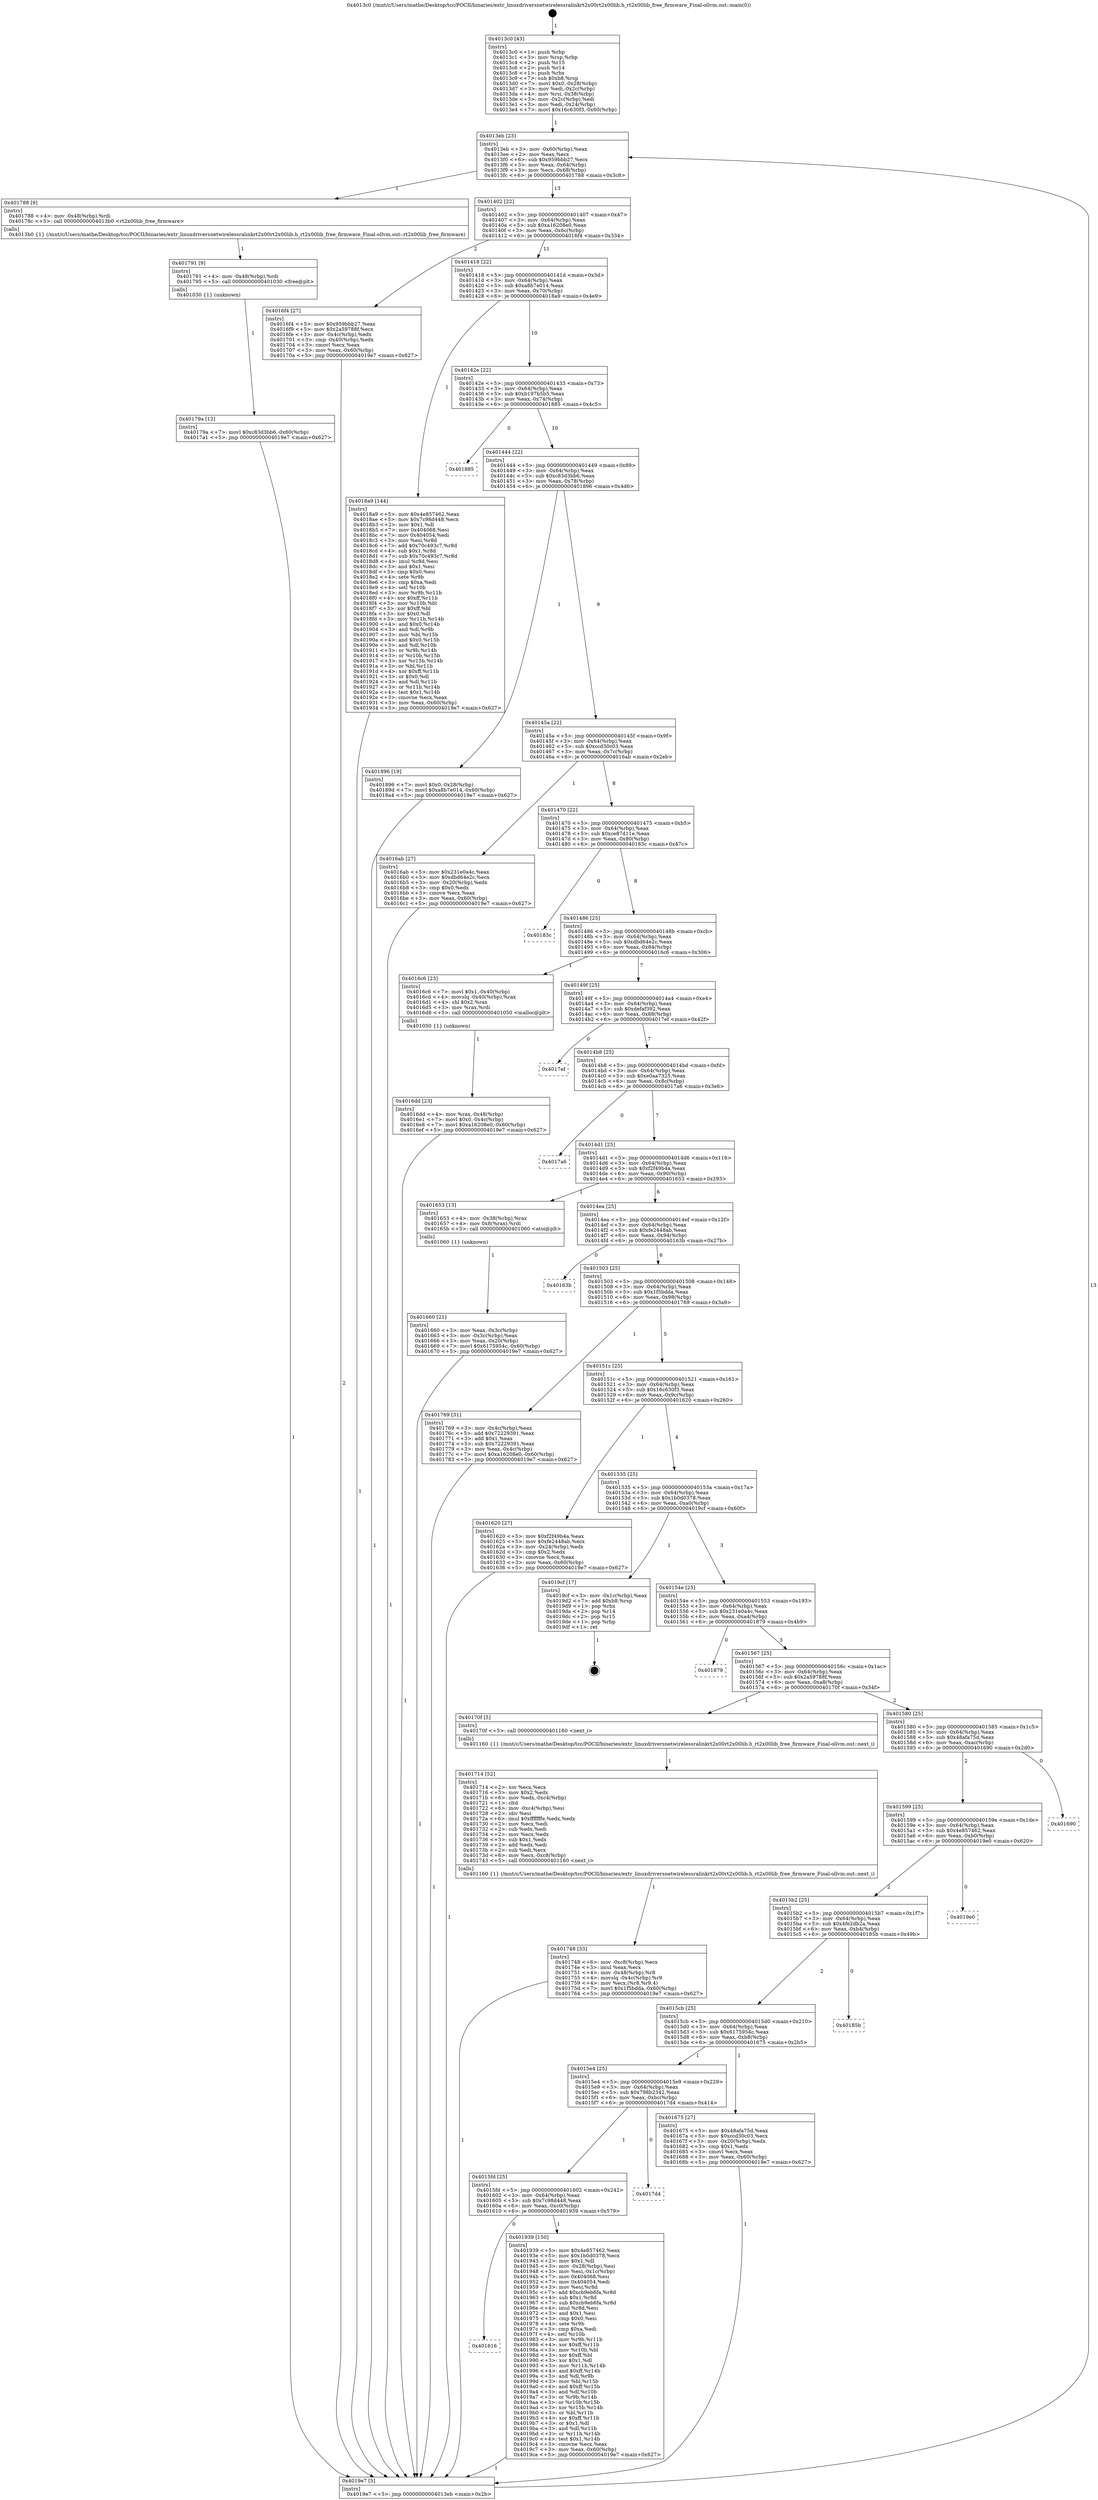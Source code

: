 digraph "0x4013c0" {
  label = "0x4013c0 (/mnt/c/Users/mathe/Desktop/tcc/POCII/binaries/extr_linuxdriversnetwirelessralinkrt2x00rt2x00lib.h_rt2x00lib_free_firmware_Final-ollvm.out::main(0))"
  labelloc = "t"
  node[shape=record]

  Entry [label="",width=0.3,height=0.3,shape=circle,fillcolor=black,style=filled]
  "0x4013eb" [label="{
     0x4013eb [23]\l
     | [instrs]\l
     &nbsp;&nbsp;0x4013eb \<+3\>: mov -0x60(%rbp),%eax\l
     &nbsp;&nbsp;0x4013ee \<+2\>: mov %eax,%ecx\l
     &nbsp;&nbsp;0x4013f0 \<+6\>: sub $0x959bbb27,%ecx\l
     &nbsp;&nbsp;0x4013f6 \<+3\>: mov %eax,-0x64(%rbp)\l
     &nbsp;&nbsp;0x4013f9 \<+3\>: mov %ecx,-0x68(%rbp)\l
     &nbsp;&nbsp;0x4013fc \<+6\>: je 0000000000401788 \<main+0x3c8\>\l
  }"]
  "0x401788" [label="{
     0x401788 [9]\l
     | [instrs]\l
     &nbsp;&nbsp;0x401788 \<+4\>: mov -0x48(%rbp),%rdi\l
     &nbsp;&nbsp;0x40178c \<+5\>: call 00000000004013b0 \<rt2x00lib_free_firmware\>\l
     | [calls]\l
     &nbsp;&nbsp;0x4013b0 \{1\} (/mnt/c/Users/mathe/Desktop/tcc/POCII/binaries/extr_linuxdriversnetwirelessralinkrt2x00rt2x00lib.h_rt2x00lib_free_firmware_Final-ollvm.out::rt2x00lib_free_firmware)\l
  }"]
  "0x401402" [label="{
     0x401402 [22]\l
     | [instrs]\l
     &nbsp;&nbsp;0x401402 \<+5\>: jmp 0000000000401407 \<main+0x47\>\l
     &nbsp;&nbsp;0x401407 \<+3\>: mov -0x64(%rbp),%eax\l
     &nbsp;&nbsp;0x40140a \<+5\>: sub $0xa16208e0,%eax\l
     &nbsp;&nbsp;0x40140f \<+3\>: mov %eax,-0x6c(%rbp)\l
     &nbsp;&nbsp;0x401412 \<+6\>: je 00000000004016f4 \<main+0x334\>\l
  }"]
  Exit [label="",width=0.3,height=0.3,shape=circle,fillcolor=black,style=filled,peripheries=2]
  "0x4016f4" [label="{
     0x4016f4 [27]\l
     | [instrs]\l
     &nbsp;&nbsp;0x4016f4 \<+5\>: mov $0x959bbb27,%eax\l
     &nbsp;&nbsp;0x4016f9 \<+5\>: mov $0x2a59788f,%ecx\l
     &nbsp;&nbsp;0x4016fe \<+3\>: mov -0x4c(%rbp),%edx\l
     &nbsp;&nbsp;0x401701 \<+3\>: cmp -0x40(%rbp),%edx\l
     &nbsp;&nbsp;0x401704 \<+3\>: cmovl %ecx,%eax\l
     &nbsp;&nbsp;0x401707 \<+3\>: mov %eax,-0x60(%rbp)\l
     &nbsp;&nbsp;0x40170a \<+5\>: jmp 00000000004019e7 \<main+0x627\>\l
  }"]
  "0x401418" [label="{
     0x401418 [22]\l
     | [instrs]\l
     &nbsp;&nbsp;0x401418 \<+5\>: jmp 000000000040141d \<main+0x5d\>\l
     &nbsp;&nbsp;0x40141d \<+3\>: mov -0x64(%rbp),%eax\l
     &nbsp;&nbsp;0x401420 \<+5\>: sub $0xa8b7e014,%eax\l
     &nbsp;&nbsp;0x401425 \<+3\>: mov %eax,-0x70(%rbp)\l
     &nbsp;&nbsp;0x401428 \<+6\>: je 00000000004018a9 \<main+0x4e9\>\l
  }"]
  "0x401616" [label="{
     0x401616\l
  }", style=dashed]
  "0x4018a9" [label="{
     0x4018a9 [144]\l
     | [instrs]\l
     &nbsp;&nbsp;0x4018a9 \<+5\>: mov $0x4e857462,%eax\l
     &nbsp;&nbsp;0x4018ae \<+5\>: mov $0x7c98d448,%ecx\l
     &nbsp;&nbsp;0x4018b3 \<+2\>: mov $0x1,%dl\l
     &nbsp;&nbsp;0x4018b5 \<+7\>: mov 0x404068,%esi\l
     &nbsp;&nbsp;0x4018bc \<+7\>: mov 0x404054,%edi\l
     &nbsp;&nbsp;0x4018c3 \<+3\>: mov %esi,%r8d\l
     &nbsp;&nbsp;0x4018c6 \<+7\>: add $0x70c493c7,%r8d\l
     &nbsp;&nbsp;0x4018cd \<+4\>: sub $0x1,%r8d\l
     &nbsp;&nbsp;0x4018d1 \<+7\>: sub $0x70c493c7,%r8d\l
     &nbsp;&nbsp;0x4018d8 \<+4\>: imul %r8d,%esi\l
     &nbsp;&nbsp;0x4018dc \<+3\>: and $0x1,%esi\l
     &nbsp;&nbsp;0x4018df \<+3\>: cmp $0x0,%esi\l
     &nbsp;&nbsp;0x4018e2 \<+4\>: sete %r9b\l
     &nbsp;&nbsp;0x4018e6 \<+3\>: cmp $0xa,%edi\l
     &nbsp;&nbsp;0x4018e9 \<+4\>: setl %r10b\l
     &nbsp;&nbsp;0x4018ed \<+3\>: mov %r9b,%r11b\l
     &nbsp;&nbsp;0x4018f0 \<+4\>: xor $0xff,%r11b\l
     &nbsp;&nbsp;0x4018f4 \<+3\>: mov %r10b,%bl\l
     &nbsp;&nbsp;0x4018f7 \<+3\>: xor $0xff,%bl\l
     &nbsp;&nbsp;0x4018fa \<+3\>: xor $0x0,%dl\l
     &nbsp;&nbsp;0x4018fd \<+3\>: mov %r11b,%r14b\l
     &nbsp;&nbsp;0x401900 \<+4\>: and $0x0,%r14b\l
     &nbsp;&nbsp;0x401904 \<+3\>: and %dl,%r9b\l
     &nbsp;&nbsp;0x401907 \<+3\>: mov %bl,%r15b\l
     &nbsp;&nbsp;0x40190a \<+4\>: and $0x0,%r15b\l
     &nbsp;&nbsp;0x40190e \<+3\>: and %dl,%r10b\l
     &nbsp;&nbsp;0x401911 \<+3\>: or %r9b,%r14b\l
     &nbsp;&nbsp;0x401914 \<+3\>: or %r10b,%r15b\l
     &nbsp;&nbsp;0x401917 \<+3\>: xor %r15b,%r14b\l
     &nbsp;&nbsp;0x40191a \<+3\>: or %bl,%r11b\l
     &nbsp;&nbsp;0x40191d \<+4\>: xor $0xff,%r11b\l
     &nbsp;&nbsp;0x401921 \<+3\>: or $0x0,%dl\l
     &nbsp;&nbsp;0x401924 \<+3\>: and %dl,%r11b\l
     &nbsp;&nbsp;0x401927 \<+3\>: or %r11b,%r14b\l
     &nbsp;&nbsp;0x40192a \<+4\>: test $0x1,%r14b\l
     &nbsp;&nbsp;0x40192e \<+3\>: cmovne %ecx,%eax\l
     &nbsp;&nbsp;0x401931 \<+3\>: mov %eax,-0x60(%rbp)\l
     &nbsp;&nbsp;0x401934 \<+5\>: jmp 00000000004019e7 \<main+0x627\>\l
  }"]
  "0x40142e" [label="{
     0x40142e [22]\l
     | [instrs]\l
     &nbsp;&nbsp;0x40142e \<+5\>: jmp 0000000000401433 \<main+0x73\>\l
     &nbsp;&nbsp;0x401433 \<+3\>: mov -0x64(%rbp),%eax\l
     &nbsp;&nbsp;0x401436 \<+5\>: sub $0xb197b5b5,%eax\l
     &nbsp;&nbsp;0x40143b \<+3\>: mov %eax,-0x74(%rbp)\l
     &nbsp;&nbsp;0x40143e \<+6\>: je 0000000000401885 \<main+0x4c5\>\l
  }"]
  "0x401939" [label="{
     0x401939 [150]\l
     | [instrs]\l
     &nbsp;&nbsp;0x401939 \<+5\>: mov $0x4e857462,%eax\l
     &nbsp;&nbsp;0x40193e \<+5\>: mov $0x1b0d0378,%ecx\l
     &nbsp;&nbsp;0x401943 \<+2\>: mov $0x1,%dl\l
     &nbsp;&nbsp;0x401945 \<+3\>: mov -0x28(%rbp),%esi\l
     &nbsp;&nbsp;0x401948 \<+3\>: mov %esi,-0x1c(%rbp)\l
     &nbsp;&nbsp;0x40194b \<+7\>: mov 0x404068,%esi\l
     &nbsp;&nbsp;0x401952 \<+7\>: mov 0x404054,%edi\l
     &nbsp;&nbsp;0x401959 \<+3\>: mov %esi,%r8d\l
     &nbsp;&nbsp;0x40195c \<+7\>: add $0xcb9eb6fa,%r8d\l
     &nbsp;&nbsp;0x401963 \<+4\>: sub $0x1,%r8d\l
     &nbsp;&nbsp;0x401967 \<+7\>: sub $0xcb9eb6fa,%r8d\l
     &nbsp;&nbsp;0x40196e \<+4\>: imul %r8d,%esi\l
     &nbsp;&nbsp;0x401972 \<+3\>: and $0x1,%esi\l
     &nbsp;&nbsp;0x401975 \<+3\>: cmp $0x0,%esi\l
     &nbsp;&nbsp;0x401978 \<+4\>: sete %r9b\l
     &nbsp;&nbsp;0x40197c \<+3\>: cmp $0xa,%edi\l
     &nbsp;&nbsp;0x40197f \<+4\>: setl %r10b\l
     &nbsp;&nbsp;0x401983 \<+3\>: mov %r9b,%r11b\l
     &nbsp;&nbsp;0x401986 \<+4\>: xor $0xff,%r11b\l
     &nbsp;&nbsp;0x40198a \<+3\>: mov %r10b,%bl\l
     &nbsp;&nbsp;0x40198d \<+3\>: xor $0xff,%bl\l
     &nbsp;&nbsp;0x401990 \<+3\>: xor $0x1,%dl\l
     &nbsp;&nbsp;0x401993 \<+3\>: mov %r11b,%r14b\l
     &nbsp;&nbsp;0x401996 \<+4\>: and $0xff,%r14b\l
     &nbsp;&nbsp;0x40199a \<+3\>: and %dl,%r9b\l
     &nbsp;&nbsp;0x40199d \<+3\>: mov %bl,%r15b\l
     &nbsp;&nbsp;0x4019a0 \<+4\>: and $0xff,%r15b\l
     &nbsp;&nbsp;0x4019a4 \<+3\>: and %dl,%r10b\l
     &nbsp;&nbsp;0x4019a7 \<+3\>: or %r9b,%r14b\l
     &nbsp;&nbsp;0x4019aa \<+3\>: or %r10b,%r15b\l
     &nbsp;&nbsp;0x4019ad \<+3\>: xor %r15b,%r14b\l
     &nbsp;&nbsp;0x4019b0 \<+3\>: or %bl,%r11b\l
     &nbsp;&nbsp;0x4019b3 \<+4\>: xor $0xff,%r11b\l
     &nbsp;&nbsp;0x4019b7 \<+3\>: or $0x1,%dl\l
     &nbsp;&nbsp;0x4019ba \<+3\>: and %dl,%r11b\l
     &nbsp;&nbsp;0x4019bd \<+3\>: or %r11b,%r14b\l
     &nbsp;&nbsp;0x4019c0 \<+4\>: test $0x1,%r14b\l
     &nbsp;&nbsp;0x4019c4 \<+3\>: cmovne %ecx,%eax\l
     &nbsp;&nbsp;0x4019c7 \<+3\>: mov %eax,-0x60(%rbp)\l
     &nbsp;&nbsp;0x4019ca \<+5\>: jmp 00000000004019e7 \<main+0x627\>\l
  }"]
  "0x401885" [label="{
     0x401885\l
  }", style=dashed]
  "0x401444" [label="{
     0x401444 [22]\l
     | [instrs]\l
     &nbsp;&nbsp;0x401444 \<+5\>: jmp 0000000000401449 \<main+0x89\>\l
     &nbsp;&nbsp;0x401449 \<+3\>: mov -0x64(%rbp),%eax\l
     &nbsp;&nbsp;0x40144c \<+5\>: sub $0xc83d3bb6,%eax\l
     &nbsp;&nbsp;0x401451 \<+3\>: mov %eax,-0x78(%rbp)\l
     &nbsp;&nbsp;0x401454 \<+6\>: je 0000000000401896 \<main+0x4d6\>\l
  }"]
  "0x4015fd" [label="{
     0x4015fd [25]\l
     | [instrs]\l
     &nbsp;&nbsp;0x4015fd \<+5\>: jmp 0000000000401602 \<main+0x242\>\l
     &nbsp;&nbsp;0x401602 \<+3\>: mov -0x64(%rbp),%eax\l
     &nbsp;&nbsp;0x401605 \<+5\>: sub $0x7c98d448,%eax\l
     &nbsp;&nbsp;0x40160a \<+6\>: mov %eax,-0xc0(%rbp)\l
     &nbsp;&nbsp;0x401610 \<+6\>: je 0000000000401939 \<main+0x579\>\l
  }"]
  "0x401896" [label="{
     0x401896 [19]\l
     | [instrs]\l
     &nbsp;&nbsp;0x401896 \<+7\>: movl $0x0,-0x28(%rbp)\l
     &nbsp;&nbsp;0x40189d \<+7\>: movl $0xa8b7e014,-0x60(%rbp)\l
     &nbsp;&nbsp;0x4018a4 \<+5\>: jmp 00000000004019e7 \<main+0x627\>\l
  }"]
  "0x40145a" [label="{
     0x40145a [22]\l
     | [instrs]\l
     &nbsp;&nbsp;0x40145a \<+5\>: jmp 000000000040145f \<main+0x9f\>\l
     &nbsp;&nbsp;0x40145f \<+3\>: mov -0x64(%rbp),%eax\l
     &nbsp;&nbsp;0x401462 \<+5\>: sub $0xccd30c03,%eax\l
     &nbsp;&nbsp;0x401467 \<+3\>: mov %eax,-0x7c(%rbp)\l
     &nbsp;&nbsp;0x40146a \<+6\>: je 00000000004016ab \<main+0x2eb\>\l
  }"]
  "0x4017d4" [label="{
     0x4017d4\l
  }", style=dashed]
  "0x4016ab" [label="{
     0x4016ab [27]\l
     | [instrs]\l
     &nbsp;&nbsp;0x4016ab \<+5\>: mov $0x231e0a4c,%eax\l
     &nbsp;&nbsp;0x4016b0 \<+5\>: mov $0xdbd64e2c,%ecx\l
     &nbsp;&nbsp;0x4016b5 \<+3\>: mov -0x20(%rbp),%edx\l
     &nbsp;&nbsp;0x4016b8 \<+3\>: cmp $0x0,%edx\l
     &nbsp;&nbsp;0x4016bb \<+3\>: cmove %ecx,%eax\l
     &nbsp;&nbsp;0x4016be \<+3\>: mov %eax,-0x60(%rbp)\l
     &nbsp;&nbsp;0x4016c1 \<+5\>: jmp 00000000004019e7 \<main+0x627\>\l
  }"]
  "0x401470" [label="{
     0x401470 [22]\l
     | [instrs]\l
     &nbsp;&nbsp;0x401470 \<+5\>: jmp 0000000000401475 \<main+0xb5\>\l
     &nbsp;&nbsp;0x401475 \<+3\>: mov -0x64(%rbp),%eax\l
     &nbsp;&nbsp;0x401478 \<+5\>: sub $0xce87d11e,%eax\l
     &nbsp;&nbsp;0x40147d \<+3\>: mov %eax,-0x80(%rbp)\l
     &nbsp;&nbsp;0x401480 \<+6\>: je 000000000040183c \<main+0x47c\>\l
  }"]
  "0x40179a" [label="{
     0x40179a [12]\l
     | [instrs]\l
     &nbsp;&nbsp;0x40179a \<+7\>: movl $0xc83d3bb6,-0x60(%rbp)\l
     &nbsp;&nbsp;0x4017a1 \<+5\>: jmp 00000000004019e7 \<main+0x627\>\l
  }"]
  "0x40183c" [label="{
     0x40183c\l
  }", style=dashed]
  "0x401486" [label="{
     0x401486 [25]\l
     | [instrs]\l
     &nbsp;&nbsp;0x401486 \<+5\>: jmp 000000000040148b \<main+0xcb\>\l
     &nbsp;&nbsp;0x40148b \<+3\>: mov -0x64(%rbp),%eax\l
     &nbsp;&nbsp;0x40148e \<+5\>: sub $0xdbd64e2c,%eax\l
     &nbsp;&nbsp;0x401493 \<+6\>: mov %eax,-0x84(%rbp)\l
     &nbsp;&nbsp;0x401499 \<+6\>: je 00000000004016c6 \<main+0x306\>\l
  }"]
  "0x401791" [label="{
     0x401791 [9]\l
     | [instrs]\l
     &nbsp;&nbsp;0x401791 \<+4\>: mov -0x48(%rbp),%rdi\l
     &nbsp;&nbsp;0x401795 \<+5\>: call 0000000000401030 \<free@plt\>\l
     | [calls]\l
     &nbsp;&nbsp;0x401030 \{1\} (unknown)\l
  }"]
  "0x4016c6" [label="{
     0x4016c6 [23]\l
     | [instrs]\l
     &nbsp;&nbsp;0x4016c6 \<+7\>: movl $0x1,-0x40(%rbp)\l
     &nbsp;&nbsp;0x4016cd \<+4\>: movslq -0x40(%rbp),%rax\l
     &nbsp;&nbsp;0x4016d1 \<+4\>: shl $0x2,%rax\l
     &nbsp;&nbsp;0x4016d5 \<+3\>: mov %rax,%rdi\l
     &nbsp;&nbsp;0x4016d8 \<+5\>: call 0000000000401050 \<malloc@plt\>\l
     | [calls]\l
     &nbsp;&nbsp;0x401050 \{1\} (unknown)\l
  }"]
  "0x40149f" [label="{
     0x40149f [25]\l
     | [instrs]\l
     &nbsp;&nbsp;0x40149f \<+5\>: jmp 00000000004014a4 \<main+0xe4\>\l
     &nbsp;&nbsp;0x4014a4 \<+3\>: mov -0x64(%rbp),%eax\l
     &nbsp;&nbsp;0x4014a7 \<+5\>: sub $0xdefaf392,%eax\l
     &nbsp;&nbsp;0x4014ac \<+6\>: mov %eax,-0x88(%rbp)\l
     &nbsp;&nbsp;0x4014b2 \<+6\>: je 00000000004017ef \<main+0x42f\>\l
  }"]
  "0x401748" [label="{
     0x401748 [33]\l
     | [instrs]\l
     &nbsp;&nbsp;0x401748 \<+6\>: mov -0xc8(%rbp),%ecx\l
     &nbsp;&nbsp;0x40174e \<+3\>: imul %eax,%ecx\l
     &nbsp;&nbsp;0x401751 \<+4\>: mov -0x48(%rbp),%r8\l
     &nbsp;&nbsp;0x401755 \<+4\>: movslq -0x4c(%rbp),%r9\l
     &nbsp;&nbsp;0x401759 \<+4\>: mov %ecx,(%r8,%r9,4)\l
     &nbsp;&nbsp;0x40175d \<+7\>: movl $0x1f5bdda,-0x60(%rbp)\l
     &nbsp;&nbsp;0x401764 \<+5\>: jmp 00000000004019e7 \<main+0x627\>\l
  }"]
  "0x4017ef" [label="{
     0x4017ef\l
  }", style=dashed]
  "0x4014b8" [label="{
     0x4014b8 [25]\l
     | [instrs]\l
     &nbsp;&nbsp;0x4014b8 \<+5\>: jmp 00000000004014bd \<main+0xfd\>\l
     &nbsp;&nbsp;0x4014bd \<+3\>: mov -0x64(%rbp),%eax\l
     &nbsp;&nbsp;0x4014c0 \<+5\>: sub $0xe0aa7325,%eax\l
     &nbsp;&nbsp;0x4014c5 \<+6\>: mov %eax,-0x8c(%rbp)\l
     &nbsp;&nbsp;0x4014cb \<+6\>: je 00000000004017a6 \<main+0x3e6\>\l
  }"]
  "0x401714" [label="{
     0x401714 [52]\l
     | [instrs]\l
     &nbsp;&nbsp;0x401714 \<+2\>: xor %ecx,%ecx\l
     &nbsp;&nbsp;0x401716 \<+5\>: mov $0x2,%edx\l
     &nbsp;&nbsp;0x40171b \<+6\>: mov %edx,-0xc4(%rbp)\l
     &nbsp;&nbsp;0x401721 \<+1\>: cltd\l
     &nbsp;&nbsp;0x401722 \<+6\>: mov -0xc4(%rbp),%esi\l
     &nbsp;&nbsp;0x401728 \<+2\>: idiv %esi\l
     &nbsp;&nbsp;0x40172a \<+6\>: imul $0xfffffffe,%edx,%edx\l
     &nbsp;&nbsp;0x401730 \<+2\>: mov %ecx,%edi\l
     &nbsp;&nbsp;0x401732 \<+2\>: sub %edx,%edi\l
     &nbsp;&nbsp;0x401734 \<+2\>: mov %ecx,%edx\l
     &nbsp;&nbsp;0x401736 \<+3\>: sub $0x1,%edx\l
     &nbsp;&nbsp;0x401739 \<+2\>: add %edx,%edi\l
     &nbsp;&nbsp;0x40173b \<+2\>: sub %edi,%ecx\l
     &nbsp;&nbsp;0x40173d \<+6\>: mov %ecx,-0xc8(%rbp)\l
     &nbsp;&nbsp;0x401743 \<+5\>: call 0000000000401160 \<next_i\>\l
     | [calls]\l
     &nbsp;&nbsp;0x401160 \{1\} (/mnt/c/Users/mathe/Desktop/tcc/POCII/binaries/extr_linuxdriversnetwirelessralinkrt2x00rt2x00lib.h_rt2x00lib_free_firmware_Final-ollvm.out::next_i)\l
  }"]
  "0x4017a6" [label="{
     0x4017a6\l
  }", style=dashed]
  "0x4014d1" [label="{
     0x4014d1 [25]\l
     | [instrs]\l
     &nbsp;&nbsp;0x4014d1 \<+5\>: jmp 00000000004014d6 \<main+0x116\>\l
     &nbsp;&nbsp;0x4014d6 \<+3\>: mov -0x64(%rbp),%eax\l
     &nbsp;&nbsp;0x4014d9 \<+5\>: sub $0xf2f49b4a,%eax\l
     &nbsp;&nbsp;0x4014de \<+6\>: mov %eax,-0x90(%rbp)\l
     &nbsp;&nbsp;0x4014e4 \<+6\>: je 0000000000401653 \<main+0x293\>\l
  }"]
  "0x4016dd" [label="{
     0x4016dd [23]\l
     | [instrs]\l
     &nbsp;&nbsp;0x4016dd \<+4\>: mov %rax,-0x48(%rbp)\l
     &nbsp;&nbsp;0x4016e1 \<+7\>: movl $0x0,-0x4c(%rbp)\l
     &nbsp;&nbsp;0x4016e8 \<+7\>: movl $0xa16208e0,-0x60(%rbp)\l
     &nbsp;&nbsp;0x4016ef \<+5\>: jmp 00000000004019e7 \<main+0x627\>\l
  }"]
  "0x401653" [label="{
     0x401653 [13]\l
     | [instrs]\l
     &nbsp;&nbsp;0x401653 \<+4\>: mov -0x38(%rbp),%rax\l
     &nbsp;&nbsp;0x401657 \<+4\>: mov 0x8(%rax),%rdi\l
     &nbsp;&nbsp;0x40165b \<+5\>: call 0000000000401060 \<atoi@plt\>\l
     | [calls]\l
     &nbsp;&nbsp;0x401060 \{1\} (unknown)\l
  }"]
  "0x4014ea" [label="{
     0x4014ea [25]\l
     | [instrs]\l
     &nbsp;&nbsp;0x4014ea \<+5\>: jmp 00000000004014ef \<main+0x12f\>\l
     &nbsp;&nbsp;0x4014ef \<+3\>: mov -0x64(%rbp),%eax\l
     &nbsp;&nbsp;0x4014f2 \<+5\>: sub $0xfe2448ab,%eax\l
     &nbsp;&nbsp;0x4014f7 \<+6\>: mov %eax,-0x94(%rbp)\l
     &nbsp;&nbsp;0x4014fd \<+6\>: je 000000000040163b \<main+0x27b\>\l
  }"]
  "0x4015e4" [label="{
     0x4015e4 [25]\l
     | [instrs]\l
     &nbsp;&nbsp;0x4015e4 \<+5\>: jmp 00000000004015e9 \<main+0x229\>\l
     &nbsp;&nbsp;0x4015e9 \<+3\>: mov -0x64(%rbp),%eax\l
     &nbsp;&nbsp;0x4015ec \<+5\>: sub $0x798b2342,%eax\l
     &nbsp;&nbsp;0x4015f1 \<+6\>: mov %eax,-0xbc(%rbp)\l
     &nbsp;&nbsp;0x4015f7 \<+6\>: je 00000000004017d4 \<main+0x414\>\l
  }"]
  "0x40163b" [label="{
     0x40163b\l
  }", style=dashed]
  "0x401503" [label="{
     0x401503 [25]\l
     | [instrs]\l
     &nbsp;&nbsp;0x401503 \<+5\>: jmp 0000000000401508 \<main+0x148\>\l
     &nbsp;&nbsp;0x401508 \<+3\>: mov -0x64(%rbp),%eax\l
     &nbsp;&nbsp;0x40150b \<+5\>: sub $0x1f5bdda,%eax\l
     &nbsp;&nbsp;0x401510 \<+6\>: mov %eax,-0x98(%rbp)\l
     &nbsp;&nbsp;0x401516 \<+6\>: je 0000000000401769 \<main+0x3a9\>\l
  }"]
  "0x401675" [label="{
     0x401675 [27]\l
     | [instrs]\l
     &nbsp;&nbsp;0x401675 \<+5\>: mov $0x48afa75d,%eax\l
     &nbsp;&nbsp;0x40167a \<+5\>: mov $0xccd30c03,%ecx\l
     &nbsp;&nbsp;0x40167f \<+3\>: mov -0x20(%rbp),%edx\l
     &nbsp;&nbsp;0x401682 \<+3\>: cmp $0x1,%edx\l
     &nbsp;&nbsp;0x401685 \<+3\>: cmovl %ecx,%eax\l
     &nbsp;&nbsp;0x401688 \<+3\>: mov %eax,-0x60(%rbp)\l
     &nbsp;&nbsp;0x40168b \<+5\>: jmp 00000000004019e7 \<main+0x627\>\l
  }"]
  "0x401769" [label="{
     0x401769 [31]\l
     | [instrs]\l
     &nbsp;&nbsp;0x401769 \<+3\>: mov -0x4c(%rbp),%eax\l
     &nbsp;&nbsp;0x40176c \<+5\>: add $0x72229391,%eax\l
     &nbsp;&nbsp;0x401771 \<+3\>: add $0x1,%eax\l
     &nbsp;&nbsp;0x401774 \<+5\>: sub $0x72229391,%eax\l
     &nbsp;&nbsp;0x401779 \<+3\>: mov %eax,-0x4c(%rbp)\l
     &nbsp;&nbsp;0x40177c \<+7\>: movl $0xa16208e0,-0x60(%rbp)\l
     &nbsp;&nbsp;0x401783 \<+5\>: jmp 00000000004019e7 \<main+0x627\>\l
  }"]
  "0x40151c" [label="{
     0x40151c [25]\l
     | [instrs]\l
     &nbsp;&nbsp;0x40151c \<+5\>: jmp 0000000000401521 \<main+0x161\>\l
     &nbsp;&nbsp;0x401521 \<+3\>: mov -0x64(%rbp),%eax\l
     &nbsp;&nbsp;0x401524 \<+5\>: sub $0x16c630f3,%eax\l
     &nbsp;&nbsp;0x401529 \<+6\>: mov %eax,-0x9c(%rbp)\l
     &nbsp;&nbsp;0x40152f \<+6\>: je 0000000000401620 \<main+0x260\>\l
  }"]
  "0x4015cb" [label="{
     0x4015cb [25]\l
     | [instrs]\l
     &nbsp;&nbsp;0x4015cb \<+5\>: jmp 00000000004015d0 \<main+0x210\>\l
     &nbsp;&nbsp;0x4015d0 \<+3\>: mov -0x64(%rbp),%eax\l
     &nbsp;&nbsp;0x4015d3 \<+5\>: sub $0x6175954c,%eax\l
     &nbsp;&nbsp;0x4015d8 \<+6\>: mov %eax,-0xb8(%rbp)\l
     &nbsp;&nbsp;0x4015de \<+6\>: je 0000000000401675 \<main+0x2b5\>\l
  }"]
  "0x401620" [label="{
     0x401620 [27]\l
     | [instrs]\l
     &nbsp;&nbsp;0x401620 \<+5\>: mov $0xf2f49b4a,%eax\l
     &nbsp;&nbsp;0x401625 \<+5\>: mov $0xfe2448ab,%ecx\l
     &nbsp;&nbsp;0x40162a \<+3\>: mov -0x24(%rbp),%edx\l
     &nbsp;&nbsp;0x40162d \<+3\>: cmp $0x2,%edx\l
     &nbsp;&nbsp;0x401630 \<+3\>: cmovne %ecx,%eax\l
     &nbsp;&nbsp;0x401633 \<+3\>: mov %eax,-0x60(%rbp)\l
     &nbsp;&nbsp;0x401636 \<+5\>: jmp 00000000004019e7 \<main+0x627\>\l
  }"]
  "0x401535" [label="{
     0x401535 [25]\l
     | [instrs]\l
     &nbsp;&nbsp;0x401535 \<+5\>: jmp 000000000040153a \<main+0x17a\>\l
     &nbsp;&nbsp;0x40153a \<+3\>: mov -0x64(%rbp),%eax\l
     &nbsp;&nbsp;0x40153d \<+5\>: sub $0x1b0d0378,%eax\l
     &nbsp;&nbsp;0x401542 \<+6\>: mov %eax,-0xa0(%rbp)\l
     &nbsp;&nbsp;0x401548 \<+6\>: je 00000000004019cf \<main+0x60f\>\l
  }"]
  "0x4019e7" [label="{
     0x4019e7 [5]\l
     | [instrs]\l
     &nbsp;&nbsp;0x4019e7 \<+5\>: jmp 00000000004013eb \<main+0x2b\>\l
  }"]
  "0x4013c0" [label="{
     0x4013c0 [43]\l
     | [instrs]\l
     &nbsp;&nbsp;0x4013c0 \<+1\>: push %rbp\l
     &nbsp;&nbsp;0x4013c1 \<+3\>: mov %rsp,%rbp\l
     &nbsp;&nbsp;0x4013c4 \<+2\>: push %r15\l
     &nbsp;&nbsp;0x4013c6 \<+2\>: push %r14\l
     &nbsp;&nbsp;0x4013c8 \<+1\>: push %rbx\l
     &nbsp;&nbsp;0x4013c9 \<+7\>: sub $0xb8,%rsp\l
     &nbsp;&nbsp;0x4013d0 \<+7\>: movl $0x0,-0x28(%rbp)\l
     &nbsp;&nbsp;0x4013d7 \<+3\>: mov %edi,-0x2c(%rbp)\l
     &nbsp;&nbsp;0x4013da \<+4\>: mov %rsi,-0x38(%rbp)\l
     &nbsp;&nbsp;0x4013de \<+3\>: mov -0x2c(%rbp),%edi\l
     &nbsp;&nbsp;0x4013e1 \<+3\>: mov %edi,-0x24(%rbp)\l
     &nbsp;&nbsp;0x4013e4 \<+7\>: movl $0x16c630f3,-0x60(%rbp)\l
  }"]
  "0x401660" [label="{
     0x401660 [21]\l
     | [instrs]\l
     &nbsp;&nbsp;0x401660 \<+3\>: mov %eax,-0x3c(%rbp)\l
     &nbsp;&nbsp;0x401663 \<+3\>: mov -0x3c(%rbp),%eax\l
     &nbsp;&nbsp;0x401666 \<+3\>: mov %eax,-0x20(%rbp)\l
     &nbsp;&nbsp;0x401669 \<+7\>: movl $0x6175954c,-0x60(%rbp)\l
     &nbsp;&nbsp;0x401670 \<+5\>: jmp 00000000004019e7 \<main+0x627\>\l
  }"]
  "0x40185b" [label="{
     0x40185b\l
  }", style=dashed]
  "0x4019cf" [label="{
     0x4019cf [17]\l
     | [instrs]\l
     &nbsp;&nbsp;0x4019cf \<+3\>: mov -0x1c(%rbp),%eax\l
     &nbsp;&nbsp;0x4019d2 \<+7\>: add $0xb8,%rsp\l
     &nbsp;&nbsp;0x4019d9 \<+1\>: pop %rbx\l
     &nbsp;&nbsp;0x4019da \<+2\>: pop %r14\l
     &nbsp;&nbsp;0x4019dc \<+2\>: pop %r15\l
     &nbsp;&nbsp;0x4019de \<+1\>: pop %rbp\l
     &nbsp;&nbsp;0x4019df \<+1\>: ret\l
  }"]
  "0x40154e" [label="{
     0x40154e [25]\l
     | [instrs]\l
     &nbsp;&nbsp;0x40154e \<+5\>: jmp 0000000000401553 \<main+0x193\>\l
     &nbsp;&nbsp;0x401553 \<+3\>: mov -0x64(%rbp),%eax\l
     &nbsp;&nbsp;0x401556 \<+5\>: sub $0x231e0a4c,%eax\l
     &nbsp;&nbsp;0x40155b \<+6\>: mov %eax,-0xa4(%rbp)\l
     &nbsp;&nbsp;0x401561 \<+6\>: je 0000000000401879 \<main+0x4b9\>\l
  }"]
  "0x4015b2" [label="{
     0x4015b2 [25]\l
     | [instrs]\l
     &nbsp;&nbsp;0x4015b2 \<+5\>: jmp 00000000004015b7 \<main+0x1f7\>\l
     &nbsp;&nbsp;0x4015b7 \<+3\>: mov -0x64(%rbp),%eax\l
     &nbsp;&nbsp;0x4015ba \<+5\>: sub $0x4fe2db2a,%eax\l
     &nbsp;&nbsp;0x4015bf \<+6\>: mov %eax,-0xb4(%rbp)\l
     &nbsp;&nbsp;0x4015c5 \<+6\>: je 000000000040185b \<main+0x49b\>\l
  }"]
  "0x401879" [label="{
     0x401879\l
  }", style=dashed]
  "0x401567" [label="{
     0x401567 [25]\l
     | [instrs]\l
     &nbsp;&nbsp;0x401567 \<+5\>: jmp 000000000040156c \<main+0x1ac\>\l
     &nbsp;&nbsp;0x40156c \<+3\>: mov -0x64(%rbp),%eax\l
     &nbsp;&nbsp;0x40156f \<+5\>: sub $0x2a59788f,%eax\l
     &nbsp;&nbsp;0x401574 \<+6\>: mov %eax,-0xa8(%rbp)\l
     &nbsp;&nbsp;0x40157a \<+6\>: je 000000000040170f \<main+0x34f\>\l
  }"]
  "0x4019e0" [label="{
     0x4019e0\l
  }", style=dashed]
  "0x40170f" [label="{
     0x40170f [5]\l
     | [instrs]\l
     &nbsp;&nbsp;0x40170f \<+5\>: call 0000000000401160 \<next_i\>\l
     | [calls]\l
     &nbsp;&nbsp;0x401160 \{1\} (/mnt/c/Users/mathe/Desktop/tcc/POCII/binaries/extr_linuxdriversnetwirelessralinkrt2x00rt2x00lib.h_rt2x00lib_free_firmware_Final-ollvm.out::next_i)\l
  }"]
  "0x401580" [label="{
     0x401580 [25]\l
     | [instrs]\l
     &nbsp;&nbsp;0x401580 \<+5\>: jmp 0000000000401585 \<main+0x1c5\>\l
     &nbsp;&nbsp;0x401585 \<+3\>: mov -0x64(%rbp),%eax\l
     &nbsp;&nbsp;0x401588 \<+5\>: sub $0x48afa75d,%eax\l
     &nbsp;&nbsp;0x40158d \<+6\>: mov %eax,-0xac(%rbp)\l
     &nbsp;&nbsp;0x401593 \<+6\>: je 0000000000401690 \<main+0x2d0\>\l
  }"]
  "0x401599" [label="{
     0x401599 [25]\l
     | [instrs]\l
     &nbsp;&nbsp;0x401599 \<+5\>: jmp 000000000040159e \<main+0x1de\>\l
     &nbsp;&nbsp;0x40159e \<+3\>: mov -0x64(%rbp),%eax\l
     &nbsp;&nbsp;0x4015a1 \<+5\>: sub $0x4e857462,%eax\l
     &nbsp;&nbsp;0x4015a6 \<+6\>: mov %eax,-0xb0(%rbp)\l
     &nbsp;&nbsp;0x4015ac \<+6\>: je 00000000004019e0 \<main+0x620\>\l
  }"]
  "0x401690" [label="{
     0x401690\l
  }", style=dashed]
  Entry -> "0x4013c0" [label=" 1"]
  "0x4013eb" -> "0x401788" [label=" 1"]
  "0x4013eb" -> "0x401402" [label=" 13"]
  "0x4019cf" -> Exit [label=" 1"]
  "0x401402" -> "0x4016f4" [label=" 2"]
  "0x401402" -> "0x401418" [label=" 11"]
  "0x401939" -> "0x4019e7" [label=" 1"]
  "0x401418" -> "0x4018a9" [label=" 1"]
  "0x401418" -> "0x40142e" [label=" 10"]
  "0x4015fd" -> "0x401616" [label=" 0"]
  "0x40142e" -> "0x401885" [label=" 0"]
  "0x40142e" -> "0x401444" [label=" 10"]
  "0x4015fd" -> "0x401939" [label=" 1"]
  "0x401444" -> "0x401896" [label=" 1"]
  "0x401444" -> "0x40145a" [label=" 9"]
  "0x4015e4" -> "0x4015fd" [label=" 1"]
  "0x40145a" -> "0x4016ab" [label=" 1"]
  "0x40145a" -> "0x401470" [label=" 8"]
  "0x4015e4" -> "0x4017d4" [label=" 0"]
  "0x401470" -> "0x40183c" [label=" 0"]
  "0x401470" -> "0x401486" [label=" 8"]
  "0x4018a9" -> "0x4019e7" [label=" 1"]
  "0x401486" -> "0x4016c6" [label=" 1"]
  "0x401486" -> "0x40149f" [label=" 7"]
  "0x401896" -> "0x4019e7" [label=" 1"]
  "0x40149f" -> "0x4017ef" [label=" 0"]
  "0x40149f" -> "0x4014b8" [label=" 7"]
  "0x40179a" -> "0x4019e7" [label=" 1"]
  "0x4014b8" -> "0x4017a6" [label=" 0"]
  "0x4014b8" -> "0x4014d1" [label=" 7"]
  "0x401791" -> "0x40179a" [label=" 1"]
  "0x4014d1" -> "0x401653" [label=" 1"]
  "0x4014d1" -> "0x4014ea" [label=" 6"]
  "0x401788" -> "0x401791" [label=" 1"]
  "0x4014ea" -> "0x40163b" [label=" 0"]
  "0x4014ea" -> "0x401503" [label=" 6"]
  "0x401769" -> "0x4019e7" [label=" 1"]
  "0x401503" -> "0x401769" [label=" 1"]
  "0x401503" -> "0x40151c" [label=" 5"]
  "0x401748" -> "0x4019e7" [label=" 1"]
  "0x40151c" -> "0x401620" [label=" 1"]
  "0x40151c" -> "0x401535" [label=" 4"]
  "0x401620" -> "0x4019e7" [label=" 1"]
  "0x4013c0" -> "0x4013eb" [label=" 1"]
  "0x4019e7" -> "0x4013eb" [label=" 13"]
  "0x401653" -> "0x401660" [label=" 1"]
  "0x401660" -> "0x4019e7" [label=" 1"]
  "0x40170f" -> "0x401714" [label=" 1"]
  "0x401535" -> "0x4019cf" [label=" 1"]
  "0x401535" -> "0x40154e" [label=" 3"]
  "0x4016f4" -> "0x4019e7" [label=" 2"]
  "0x40154e" -> "0x401879" [label=" 0"]
  "0x40154e" -> "0x401567" [label=" 3"]
  "0x4016c6" -> "0x4016dd" [label=" 1"]
  "0x401567" -> "0x40170f" [label=" 1"]
  "0x401567" -> "0x401580" [label=" 2"]
  "0x4016ab" -> "0x4019e7" [label=" 1"]
  "0x401580" -> "0x401690" [label=" 0"]
  "0x401580" -> "0x401599" [label=" 2"]
  "0x401675" -> "0x4019e7" [label=" 1"]
  "0x401599" -> "0x4019e0" [label=" 0"]
  "0x401599" -> "0x4015b2" [label=" 2"]
  "0x4016dd" -> "0x4019e7" [label=" 1"]
  "0x4015b2" -> "0x40185b" [label=" 0"]
  "0x4015b2" -> "0x4015cb" [label=" 2"]
  "0x401714" -> "0x401748" [label=" 1"]
  "0x4015cb" -> "0x401675" [label=" 1"]
  "0x4015cb" -> "0x4015e4" [label=" 1"]
}
